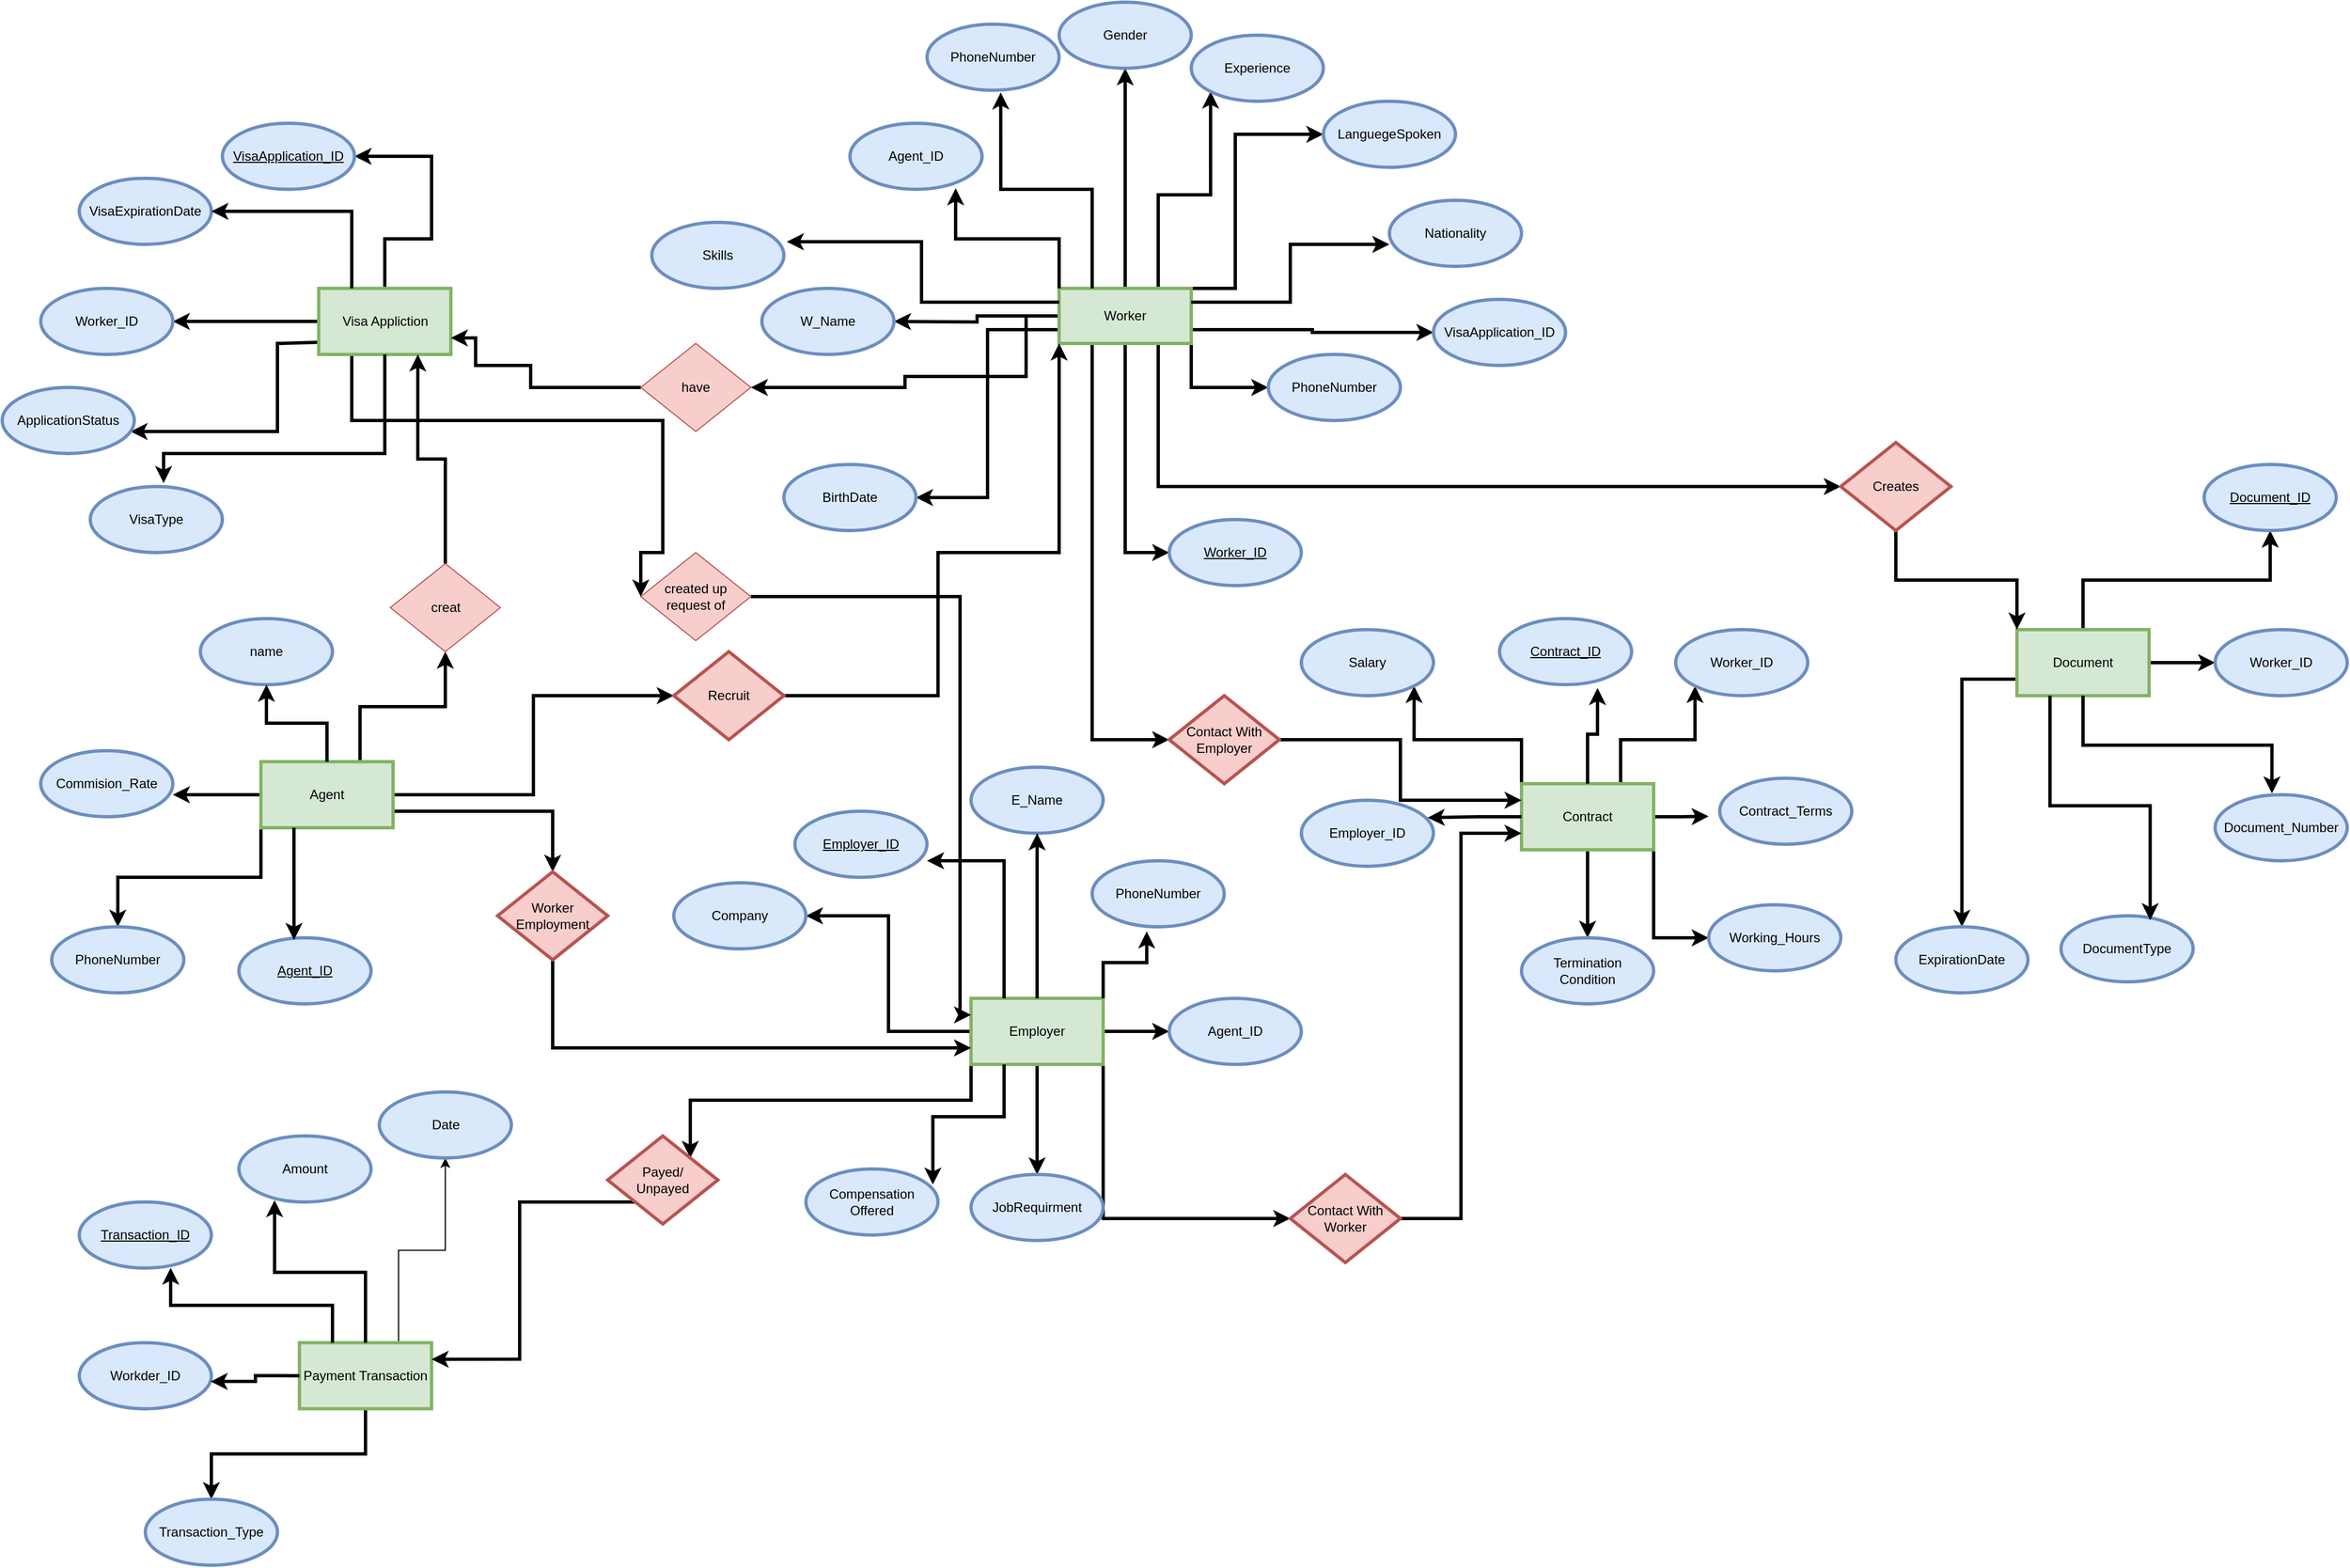 <mxfile version="24.3.0" type="github">
  <diagram name="Page-1" id="C73sUpdHnXt16KP5BIeg">
    <mxGraphModel dx="3240" dy="2387" grid="1" gridSize="10" guides="1" tooltips="1" connect="1" arrows="1" fold="1" page="1" pageScale="1" pageWidth="850" pageHeight="1100" background="#FFFFFF" math="0" shadow="0">
      <root>
        <mxCell id="0" />
        <mxCell id="1" parent="0" />
        <mxCell id="xsKrtuF8R7khBSsW89uz-205" style="edgeStyle=orthogonalEdgeStyle;rounded=0;orthogonalLoop=1;jettySize=auto;html=1;exitX=0;exitY=0.5;exitDx=0;exitDy=0;strokeWidth=3;" parent="1" source="xsKrtuF8R7khBSsW89uz-209" edge="1">
          <mxGeometry relative="1" as="geometry">
            <mxPoint x="-665" y="-340" as="targetPoint" />
          </mxGeometry>
        </mxCell>
        <mxCell id="xsKrtuF8R7khBSsW89uz-206" style="edgeStyle=orthogonalEdgeStyle;rounded=0;orthogonalLoop=1;jettySize=auto;html=1;exitX=0;exitY=1;exitDx=0;exitDy=0;strokeWidth=3;" parent="1" source="xsKrtuF8R7khBSsW89uz-209" target="xsKrtuF8R7khBSsW89uz-213" edge="1">
          <mxGeometry relative="1" as="geometry" />
        </mxCell>
        <mxCell id="xsKrtuF8R7khBSsW89uz-207" style="edgeStyle=orthogonalEdgeStyle;rounded=0;orthogonalLoop=1;jettySize=auto;html=1;exitX=1;exitY=0.5;exitDx=0;exitDy=0;entryX=0;entryY=0.5;entryDx=0;entryDy=0;strokeWidth=3;" parent="1" source="xsKrtuF8R7khBSsW89uz-209" target="xsKrtuF8R7khBSsW89uz-292" edge="1">
          <mxGeometry relative="1" as="geometry" />
        </mxCell>
        <mxCell id="xsKrtuF8R7khBSsW89uz-208" style="edgeStyle=orthogonalEdgeStyle;rounded=0;orthogonalLoop=1;jettySize=auto;html=1;exitX=1;exitY=0.75;exitDx=0;exitDy=0;entryX=0.5;entryY=0;entryDx=0;entryDy=0;strokeWidth=3;" parent="1" source="xsKrtuF8R7khBSsW89uz-209" target="xsKrtuF8R7khBSsW89uz-298" edge="1">
          <mxGeometry relative="1" as="geometry">
            <Array as="points">
              <mxPoint x="-320" y="-325" />
            </Array>
          </mxGeometry>
        </mxCell>
        <mxCell id="OlxrNxgelEYZnxeivQdD-5" style="edgeStyle=orthogonalEdgeStyle;rounded=0;orthogonalLoop=1;jettySize=auto;html=1;exitX=0.75;exitY=0;exitDx=0;exitDy=0;entryX=0.5;entryY=1;entryDx=0;entryDy=0;strokeWidth=3;" parent="1" source="xsKrtuF8R7khBSsW89uz-209" target="OlxrNxgelEYZnxeivQdD-1" edge="1">
          <mxGeometry relative="1" as="geometry" />
        </mxCell>
        <mxCell id="xsKrtuF8R7khBSsW89uz-209" value="Agent" style="rounded=0;whiteSpace=wrap;html=1;fillColor=#d5e8d4;strokeColor=#82b366;strokeWidth=3;" parent="1" vertex="1">
          <mxGeometry x="-585" y="-370" width="120" height="60" as="geometry" />
        </mxCell>
        <mxCell id="xsKrtuF8R7khBSsW89uz-210" value="&lt;u data-sider-select-id=&quot;717300a3-f976-493c-b033-5f2f5b808f56&quot;&gt;Agent_ID&lt;/u&gt;" style="ellipse;whiteSpace=wrap;html=1;fillColor=#dae8fc;strokeColor=#6c8ebf;strokeWidth=3;" parent="1" vertex="1">
          <mxGeometry x="-605" y="-210" width="120" height="60" as="geometry" />
        </mxCell>
        <mxCell id="xsKrtuF8R7khBSsW89uz-211" value="Commision_Rate" style="ellipse;whiteSpace=wrap;html=1;fillColor=#dae8fc;strokeColor=#6c8ebf;strokeWidth=3;" parent="1" vertex="1">
          <mxGeometry x="-785" y="-380" width="120" height="60" as="geometry" />
        </mxCell>
        <mxCell id="xsKrtuF8R7khBSsW89uz-212" value="name" style="ellipse;whiteSpace=wrap;html=1;fillColor=#dae8fc;strokeColor=#6c8ebf;strokeWidth=3;" parent="1" vertex="1">
          <mxGeometry x="-640" y="-500" width="120" height="60" as="geometry" />
        </mxCell>
        <mxCell id="xsKrtuF8R7khBSsW89uz-213" value="PhoneNumber" style="ellipse;whiteSpace=wrap;html=1;fillColor=#dae8fc;strokeColor=#6c8ebf;strokeWidth=3;" parent="1" vertex="1">
          <mxGeometry x="-775" y="-220" width="120" height="60" as="geometry" />
        </mxCell>
        <mxCell id="xsKrtuF8R7khBSsW89uz-214" style="edgeStyle=orthogonalEdgeStyle;rounded=0;orthogonalLoop=1;jettySize=auto;html=1;exitX=1;exitY=0.75;exitDx=0;exitDy=0;entryX=0;entryY=0.5;entryDx=0;entryDy=0;strokeWidth=3;" parent="1" source="xsKrtuF8R7khBSsW89uz-224" target="xsKrtuF8R7khBSsW89uz-234" edge="1">
          <mxGeometry relative="1" as="geometry" />
        </mxCell>
        <mxCell id="xsKrtuF8R7khBSsW89uz-216" style="edgeStyle=orthogonalEdgeStyle;rounded=0;orthogonalLoop=1;jettySize=auto;html=1;exitX=0.5;exitY=0;exitDx=0;exitDy=0;entryX=0.5;entryY=1;entryDx=0;entryDy=0;strokeWidth=3;" parent="1" source="xsKrtuF8R7khBSsW89uz-224" target="xsKrtuF8R7khBSsW89uz-227" edge="1">
          <mxGeometry relative="1" as="geometry" />
        </mxCell>
        <mxCell id="xsKrtuF8R7khBSsW89uz-217" style="edgeStyle=orthogonalEdgeStyle;rounded=0;orthogonalLoop=1;jettySize=auto;html=1;exitX=0.75;exitY=0;exitDx=0;exitDy=0;entryX=0;entryY=1;entryDx=0;entryDy=0;strokeWidth=3;" parent="1" source="xsKrtuF8R7khBSsW89uz-224" target="xsKrtuF8R7khBSsW89uz-231" edge="1">
          <mxGeometry relative="1" as="geometry" />
        </mxCell>
        <mxCell id="xsKrtuF8R7khBSsW89uz-218" style="edgeStyle=orthogonalEdgeStyle;rounded=0;orthogonalLoop=1;jettySize=auto;html=1;exitX=1;exitY=0;exitDx=0;exitDy=0;entryX=0;entryY=0.5;entryDx=0;entryDy=0;strokeWidth=3;" parent="1" source="xsKrtuF8R7khBSsW89uz-224" target="xsKrtuF8R7khBSsW89uz-235" edge="1">
          <mxGeometry relative="1" as="geometry">
            <Array as="points">
              <mxPoint x="300" y="-800" />
              <mxPoint x="300" y="-940" />
            </Array>
          </mxGeometry>
        </mxCell>
        <mxCell id="xsKrtuF8R7khBSsW89uz-219" style="edgeStyle=orthogonalEdgeStyle;rounded=0;orthogonalLoop=1;jettySize=auto;html=1;exitX=0;exitY=0.5;exitDx=0;exitDy=0;entryX=1;entryY=0.5;entryDx=0;entryDy=0;strokeWidth=3;" parent="1" source="xsKrtuF8R7khBSsW89uz-224" edge="1">
          <mxGeometry relative="1" as="geometry">
            <mxPoint x="-10.0" y="-770" as="targetPoint" />
          </mxGeometry>
        </mxCell>
        <mxCell id="xsKrtuF8R7khBSsW89uz-220" style="edgeStyle=orthogonalEdgeStyle;rounded=0;orthogonalLoop=1;jettySize=auto;html=1;exitX=0;exitY=0.75;exitDx=0;exitDy=0;entryX=1;entryY=0.5;entryDx=0;entryDy=0;strokeWidth=3;" parent="1" source="xsKrtuF8R7khBSsW89uz-224" target="xsKrtuF8R7khBSsW89uz-226" edge="1">
          <mxGeometry relative="1" as="geometry" />
        </mxCell>
        <mxCell id="xsKrtuF8R7khBSsW89uz-222" style="edgeStyle=orthogonalEdgeStyle;rounded=0;orthogonalLoop=1;jettySize=auto;html=1;exitX=0.5;exitY=1;exitDx=0;exitDy=0;entryX=0;entryY=0.5;entryDx=0;entryDy=0;strokeWidth=3;" parent="1" source="xsKrtuF8R7khBSsW89uz-224" target="xsKrtuF8R7khBSsW89uz-230" edge="1">
          <mxGeometry relative="1" as="geometry" />
        </mxCell>
        <mxCell id="xsKrtuF8R7khBSsW89uz-223" style="edgeStyle=orthogonalEdgeStyle;rounded=0;orthogonalLoop=1;jettySize=auto;html=1;exitX=0.25;exitY=1;exitDx=0;exitDy=0;entryX=0;entryY=0.5;entryDx=0;entryDy=0;strokeWidth=3;" parent="1" source="xsKrtuF8R7khBSsW89uz-224" target="xsKrtuF8R7khBSsW89uz-303" edge="1">
          <mxGeometry relative="1" as="geometry" />
        </mxCell>
        <mxCell id="OlxrNxgelEYZnxeivQdD-3" style="edgeStyle=orthogonalEdgeStyle;rounded=0;orthogonalLoop=1;jettySize=auto;html=1;exitX=0;exitY=0.5;exitDx=0;exitDy=0;entryX=1;entryY=0.5;entryDx=0;entryDy=0;strokeWidth=3;" parent="1" source="xsKrtuF8R7khBSsW89uz-224" target="OlxrNxgelEYZnxeivQdD-2" edge="1">
          <mxGeometry relative="1" as="geometry">
            <Array as="points">
              <mxPoint x="110" y="-775" />
              <mxPoint x="110" y="-720" />
              <mxPoint y="-720" />
              <mxPoint y="-710" />
            </Array>
          </mxGeometry>
        </mxCell>
        <mxCell id="m2KeVkSK9TtQox6yvd09-7" style="edgeStyle=orthogonalEdgeStyle;rounded=0;orthogonalLoop=1;jettySize=auto;html=1;exitX=0.75;exitY=1;exitDx=0;exitDy=0;entryX=0;entryY=0.5;entryDx=0;entryDy=0;strokeWidth=3;" edge="1" parent="1" source="xsKrtuF8R7khBSsW89uz-224" target="xsKrtuF8R7khBSsW89uz-294">
          <mxGeometry relative="1" as="geometry" />
        </mxCell>
        <mxCell id="m2KeVkSK9TtQox6yvd09-8" style="edgeStyle=orthogonalEdgeStyle;rounded=0;orthogonalLoop=1;jettySize=auto;html=1;exitX=1;exitY=1;exitDx=0;exitDy=0;entryX=0;entryY=0.5;entryDx=0;entryDy=0;strokeWidth=3;" edge="1" parent="1" source="xsKrtuF8R7khBSsW89uz-224" target="xsKrtuF8R7khBSsW89uz-233">
          <mxGeometry relative="1" as="geometry" />
        </mxCell>
        <mxCell id="xsKrtuF8R7khBSsW89uz-224" value="Worker" style="rounded=0;whiteSpace=wrap;html=1;fillColor=#d5e8d4;strokeColor=#82b366;strokeWidth=3;" parent="1" vertex="1">
          <mxGeometry x="140" y="-800" width="120" height="50" as="geometry" />
        </mxCell>
        <mxCell id="xsKrtuF8R7khBSsW89uz-225" value="W_Name" style="ellipse;whiteSpace=wrap;html=1;fillColor=#dae8fc;strokeColor=#6c8ebf;strokeWidth=3;" parent="1" vertex="1">
          <mxGeometry x="-130" y="-800" width="120" height="60" as="geometry" />
        </mxCell>
        <mxCell id="xsKrtuF8R7khBSsW89uz-226" value="BirthDate" style="ellipse;whiteSpace=wrap;html=1;fillColor=#dae8fc;strokeColor=#6c8ebf;strokeWidth=3;" parent="1" vertex="1">
          <mxGeometry x="-110" y="-640" width="120" height="60" as="geometry" />
        </mxCell>
        <mxCell id="xsKrtuF8R7khBSsW89uz-227" value="Gender" style="ellipse;whiteSpace=wrap;html=1;fillColor=#dae8fc;strokeColor=#6c8ebf;strokeWidth=3;" parent="1" vertex="1">
          <mxGeometry x="140" y="-1060" width="120" height="60" as="geometry" />
        </mxCell>
        <mxCell id="xsKrtuF8R7khBSsW89uz-228" value="PhoneNumber" style="ellipse;whiteSpace=wrap;html=1;fillColor=#dae8fc;strokeColor=#6c8ebf;strokeWidth=3;" parent="1" vertex="1">
          <mxGeometry x="20" y="-1040" width="120" height="60" as="geometry" />
        </mxCell>
        <mxCell id="xsKrtuF8R7khBSsW89uz-229" value="Nationality" style="ellipse;whiteSpace=wrap;html=1;fillColor=#dae8fc;strokeColor=#6c8ebf;strokeWidth=3;" parent="1" vertex="1">
          <mxGeometry x="440" y="-880" width="120" height="60" as="geometry" />
        </mxCell>
        <mxCell id="xsKrtuF8R7khBSsW89uz-230" value="&lt;u data-sider-select-id=&quot;36d310c6-cce7-4a95-9f82-bfc01e326d13&quot;&gt;Worker_ID&lt;/u&gt;" style="ellipse;whiteSpace=wrap;html=1;fillColor=#dae8fc;strokeColor=#6c8ebf;strokeWidth=3;" parent="1" vertex="1">
          <mxGeometry x="240" y="-590" width="120" height="60" as="geometry" />
        </mxCell>
        <mxCell id="xsKrtuF8R7khBSsW89uz-231" value="Experience" style="ellipse;whiteSpace=wrap;html=1;fillColor=#dae8fc;strokeColor=#6c8ebf;strokeWidth=3;" parent="1" vertex="1">
          <mxGeometry x="260" y="-1030" width="120" height="60" as="geometry" />
        </mxCell>
        <mxCell id="xsKrtuF8R7khBSsW89uz-232" value="Skills" style="ellipse;whiteSpace=wrap;html=1;fillColor=#dae8fc;strokeColor=#6c8ebf;strokeWidth=3;" parent="1" vertex="1">
          <mxGeometry x="-230" y="-860" width="120" height="60" as="geometry" />
        </mxCell>
        <mxCell id="xsKrtuF8R7khBSsW89uz-233" value="PhoneNumber" style="ellipse;whiteSpace=wrap;html=1;fillColor=#dae8fc;strokeColor=#6c8ebf;strokeWidth=3;" parent="1" vertex="1">
          <mxGeometry x="330" y="-740" width="120" height="60" as="geometry" />
        </mxCell>
        <mxCell id="xsKrtuF8R7khBSsW89uz-234" value="VisaApplication_ID" style="ellipse;whiteSpace=wrap;html=1;fillColor=#dae8fc;strokeColor=#6c8ebf;strokeWidth=3;" parent="1" vertex="1">
          <mxGeometry x="480" y="-790" width="120" height="60" as="geometry" />
        </mxCell>
        <mxCell id="xsKrtuF8R7khBSsW89uz-235" value="LanguegeSpoken" style="ellipse;whiteSpace=wrap;html=1;fillColor=#dae8fc;strokeColor=#6c8ebf;strokeWidth=3;" parent="1" vertex="1">
          <mxGeometry x="380" y="-970" width="120" height="60" as="geometry" />
        </mxCell>
        <mxCell id="xsKrtuF8R7khBSsW89uz-236" value="Agent_ID" style="ellipse;whiteSpace=wrap;html=1;fillColor=#dae8fc;strokeColor=#6c8ebf;strokeWidth=3;" parent="1" vertex="1">
          <mxGeometry x="-50" y="-950" width="120" height="60" as="geometry" />
        </mxCell>
        <mxCell id="xsKrtuF8R7khBSsW89uz-237" style="edgeStyle=orthogonalEdgeStyle;rounded=0;orthogonalLoop=1;jettySize=auto;html=1;exitX=0.5;exitY=1;exitDx=0;exitDy=0;strokeWidth=3;" parent="1" source="xsKrtuF8R7khBSsW89uz-240" edge="1">
          <mxGeometry relative="1" as="geometry">
            <mxPoint x="120" y="5" as="targetPoint" />
          </mxGeometry>
        </mxCell>
        <mxCell id="xsKrtuF8R7khBSsW89uz-238" style="edgeStyle=orthogonalEdgeStyle;rounded=0;orthogonalLoop=1;jettySize=auto;html=1;exitX=1;exitY=0.5;exitDx=0;exitDy=0;entryX=0;entryY=0.5;entryDx=0;entryDy=0;strokeWidth=3;" parent="1" source="xsKrtuF8R7khBSsW89uz-240" target="xsKrtuF8R7khBSsW89uz-247" edge="1">
          <mxGeometry relative="1" as="geometry" />
        </mxCell>
        <mxCell id="xsKrtuF8R7khBSsW89uz-321" style="edgeStyle=orthogonalEdgeStyle;rounded=0;orthogonalLoop=1;jettySize=auto;html=1;exitX=0;exitY=1;exitDx=0;exitDy=0;entryX=1;entryY=0;entryDx=0;entryDy=0;strokeWidth=3;" parent="1" source="xsKrtuF8R7khBSsW89uz-240" target="xsKrtuF8R7khBSsW89uz-319" edge="1">
          <mxGeometry relative="1" as="geometry" />
        </mxCell>
        <mxCell id="m2KeVkSK9TtQox6yvd09-1" style="edgeStyle=orthogonalEdgeStyle;rounded=0;orthogonalLoop=1;jettySize=auto;html=1;exitX=1;exitY=1;exitDx=0;exitDy=0;entryX=0;entryY=0.5;entryDx=0;entryDy=0;strokeWidth=3;" edge="1" parent="1" source="xsKrtuF8R7khBSsW89uz-240" target="xsKrtuF8R7khBSsW89uz-301">
          <mxGeometry relative="1" as="geometry" />
        </mxCell>
        <mxCell id="m2KeVkSK9TtQox6yvd09-4" style="edgeStyle=orthogonalEdgeStyle;rounded=0;orthogonalLoop=1;jettySize=auto;html=1;exitX=0;exitY=0.5;exitDx=0;exitDy=0;entryX=1;entryY=0.5;entryDx=0;entryDy=0;strokeWidth=3;" edge="1" parent="1" source="xsKrtuF8R7khBSsW89uz-240" target="xsKrtuF8R7khBSsW89uz-242">
          <mxGeometry relative="1" as="geometry" />
        </mxCell>
        <mxCell id="xsKrtuF8R7khBSsW89uz-240" value="Employer" style="rounded=0;whiteSpace=wrap;html=1;fillColor=#d5e8d4;strokeColor=#82b366;strokeWidth=3;" parent="1" vertex="1">
          <mxGeometry x="60" y="-155" width="120" height="60" as="geometry" />
        </mxCell>
        <mxCell id="xsKrtuF8R7khBSsW89uz-241" value="&lt;u data-sider-select-id=&quot;23e8c111-15bc-4141-a7d1-3e83173d41f5&quot;&gt;Employer_ID&lt;/u&gt;" style="ellipse;whiteSpace=wrap;html=1;fillColor=#dae8fc;strokeColor=#6c8ebf;strokeWidth=3;" parent="1" vertex="1">
          <mxGeometry x="-100" y="-325" width="120" height="60" as="geometry" />
        </mxCell>
        <mxCell id="xsKrtuF8R7khBSsW89uz-242" value="Company" style="ellipse;whiteSpace=wrap;html=1;fillColor=#dae8fc;strokeColor=#6c8ebf;strokeWidth=3;" parent="1" vertex="1">
          <mxGeometry x="-210" y="-260" width="120" height="60" as="geometry" />
        </mxCell>
        <mxCell id="xsKrtuF8R7khBSsW89uz-243" value="PhoneNumber" style="ellipse;whiteSpace=wrap;html=1;fillColor=#dae8fc;strokeColor=#6c8ebf;strokeWidth=3;" parent="1" vertex="1">
          <mxGeometry x="170" y="-280" width="120" height="60" as="geometry" />
        </mxCell>
        <mxCell id="xsKrtuF8R7khBSsW89uz-244" value="E_Name" style="ellipse;whiteSpace=wrap;html=1;fillColor=#dae8fc;strokeColor=#6c8ebf;strokeWidth=3;" parent="1" vertex="1">
          <mxGeometry x="60" y="-365" width="120" height="60" as="geometry" />
        </mxCell>
        <mxCell id="xsKrtuF8R7khBSsW89uz-245" value="Compensation Offered" style="ellipse;whiteSpace=wrap;html=1;fillColor=#dae8fc;strokeColor=#6c8ebf;strokeWidth=3;" parent="1" vertex="1">
          <mxGeometry x="-90" width="120" height="60" as="geometry" />
        </mxCell>
        <mxCell id="xsKrtuF8R7khBSsW89uz-246" value="JobRequirment" style="ellipse;whiteSpace=wrap;html=1;fillColor=#dae8fc;strokeColor=#6c8ebf;strokeWidth=3;" parent="1" vertex="1">
          <mxGeometry x="60" y="5" width="120" height="60" as="geometry" />
        </mxCell>
        <mxCell id="xsKrtuF8R7khBSsW89uz-247" value="Agent_ID" style="ellipse;whiteSpace=wrap;html=1;fillColor=#dae8fc;strokeColor=#6c8ebf;strokeWidth=3;" parent="1" vertex="1">
          <mxGeometry x="240" y="-155" width="120" height="60" as="geometry" />
        </mxCell>
        <mxCell id="xsKrtuF8R7khBSsW89uz-248" style="edgeStyle=orthogonalEdgeStyle;rounded=0;orthogonalLoop=1;jettySize=auto;html=1;exitX=0.5;exitY=1;exitDx=0;exitDy=0;strokeWidth=3;" parent="1" source="xsKrtuF8R7khBSsW89uz-252" target="xsKrtuF8R7khBSsW89uz-259" edge="1">
          <mxGeometry relative="1" as="geometry" />
        </mxCell>
        <mxCell id="xsKrtuF8R7khBSsW89uz-249" style="edgeStyle=orthogonalEdgeStyle;rounded=0;orthogonalLoop=1;jettySize=auto;html=1;exitX=0.75;exitY=0;exitDx=0;exitDy=0;entryX=0;entryY=1;entryDx=0;entryDy=0;strokeWidth=3;" parent="1" source="xsKrtuF8R7khBSsW89uz-252" target="xsKrtuF8R7khBSsW89uz-255" edge="1">
          <mxGeometry relative="1" as="geometry" />
        </mxCell>
        <mxCell id="xsKrtuF8R7khBSsW89uz-250" style="edgeStyle=orthogonalEdgeStyle;rounded=0;orthogonalLoop=1;jettySize=auto;html=1;exitX=0;exitY=0;exitDx=0;exitDy=0;entryX=1;entryY=1;entryDx=0;entryDy=0;strokeWidth=3;" parent="1" source="xsKrtuF8R7khBSsW89uz-252" target="xsKrtuF8R7khBSsW89uz-257" edge="1">
          <mxGeometry relative="1" as="geometry" />
        </mxCell>
        <mxCell id="xsKrtuF8R7khBSsW89uz-251" style="edgeStyle=orthogonalEdgeStyle;rounded=0;orthogonalLoop=1;jettySize=auto;html=1;exitX=1;exitY=0.5;exitDx=0;exitDy=0;strokeWidth=3;" parent="1" source="xsKrtuF8R7khBSsW89uz-252" edge="1">
          <mxGeometry relative="1" as="geometry">
            <mxPoint x="730" y="-320.353" as="targetPoint" />
          </mxGeometry>
        </mxCell>
        <mxCell id="xsKrtuF8R7khBSsW89uz-324" style="edgeStyle=orthogonalEdgeStyle;rounded=0;orthogonalLoop=1;jettySize=auto;html=1;exitX=1;exitY=1;exitDx=0;exitDy=0;entryX=0;entryY=0.5;entryDx=0;entryDy=0;strokeWidth=3;" parent="1" source="xsKrtuF8R7khBSsW89uz-252" target="xsKrtuF8R7khBSsW89uz-258" edge="1">
          <mxGeometry relative="1" as="geometry" />
        </mxCell>
        <mxCell id="xsKrtuF8R7khBSsW89uz-252" value="Contract" style="rounded=0;whiteSpace=wrap;html=1;fillColor=#d5e8d4;strokeColor=#82b366;strokeWidth=3;" parent="1" vertex="1">
          <mxGeometry x="560" y="-350" width="120" height="60" as="geometry" />
        </mxCell>
        <mxCell id="xsKrtuF8R7khBSsW89uz-253" value="&lt;u data-sider-select-id=&quot;6358ed8e-4f7c-4cbd-963f-a621c6542ef9&quot;&gt;Contract_ID&lt;/u&gt;" style="ellipse;whiteSpace=wrap;html=1;fillColor=#dae8fc;strokeColor=#6c8ebf;strokeWidth=3;" parent="1" vertex="1">
          <mxGeometry x="540" y="-500" width="120" height="60" as="geometry" />
        </mxCell>
        <mxCell id="xsKrtuF8R7khBSsW89uz-254" value="Contract_Terms" style="ellipse;whiteSpace=wrap;html=1;fillColor=#dae8fc;strokeColor=#6c8ebf;strokeWidth=3;" parent="1" vertex="1">
          <mxGeometry x="740" y="-355" width="120" height="60" as="geometry" />
        </mxCell>
        <mxCell id="xsKrtuF8R7khBSsW89uz-255" value="Worker_ID" style="ellipse;whiteSpace=wrap;html=1;fillColor=#dae8fc;strokeColor=#6c8ebf;strokeWidth=3;" parent="1" vertex="1">
          <mxGeometry x="700" y="-490" width="120" height="60" as="geometry" />
        </mxCell>
        <mxCell id="xsKrtuF8R7khBSsW89uz-256" value="Employer_ID" style="ellipse;whiteSpace=wrap;html=1;fillColor=#dae8fc;strokeColor=#6c8ebf;strokeWidth=3;" parent="1" vertex="1">
          <mxGeometry x="360" y="-335" width="120" height="60" as="geometry" />
        </mxCell>
        <mxCell id="xsKrtuF8R7khBSsW89uz-257" value="Salary" style="ellipse;whiteSpace=wrap;html=1;fillColor=#dae8fc;strokeColor=#6c8ebf;strokeWidth=3;" parent="1" vertex="1">
          <mxGeometry x="360" y="-490" width="120" height="60" as="geometry" />
        </mxCell>
        <mxCell id="xsKrtuF8R7khBSsW89uz-258" value="Working_Hours" style="ellipse;whiteSpace=wrap;html=1;fillColor=#dae8fc;strokeColor=#6c8ebf;strokeWidth=3;" parent="1" vertex="1">
          <mxGeometry x="730" y="-240" width="120" height="60" as="geometry" />
        </mxCell>
        <mxCell id="xsKrtuF8R7khBSsW89uz-259" value="Termination&lt;br&gt;Condition" style="ellipse;whiteSpace=wrap;html=1;fillColor=#dae8fc;strokeColor=#6c8ebf;strokeWidth=3;" parent="1" vertex="1">
          <mxGeometry x="560" y="-210" width="120" height="60" as="geometry" />
        </mxCell>
        <mxCell id="xsKrtuF8R7khBSsW89uz-260" style="edgeStyle=orthogonalEdgeStyle;rounded=0;orthogonalLoop=1;jettySize=auto;html=1;exitX=0.5;exitY=0;exitDx=0;exitDy=0;entryX=0.5;entryY=1;entryDx=0;entryDy=0;strokeWidth=3;" parent="1" source="xsKrtuF8R7khBSsW89uz-263" target="xsKrtuF8R7khBSsW89uz-268" edge="1">
          <mxGeometry relative="1" as="geometry" />
        </mxCell>
        <mxCell id="xsKrtuF8R7khBSsW89uz-261" style="edgeStyle=orthogonalEdgeStyle;rounded=0;orthogonalLoop=1;jettySize=auto;html=1;exitX=1;exitY=0.5;exitDx=0;exitDy=0;entryX=0;entryY=0.5;entryDx=0;entryDy=0;strokeWidth=3;" parent="1" source="xsKrtuF8R7khBSsW89uz-263" target="xsKrtuF8R7khBSsW89uz-264" edge="1">
          <mxGeometry relative="1" as="geometry" />
        </mxCell>
        <mxCell id="xsKrtuF8R7khBSsW89uz-262" style="edgeStyle=orthogonalEdgeStyle;rounded=0;orthogonalLoop=1;jettySize=auto;html=1;exitX=0;exitY=0.75;exitDx=0;exitDy=0;strokeWidth=3;" parent="1" source="xsKrtuF8R7khBSsW89uz-263" target="xsKrtuF8R7khBSsW89uz-267" edge="1">
          <mxGeometry relative="1" as="geometry" />
        </mxCell>
        <mxCell id="xsKrtuF8R7khBSsW89uz-263" value="Document" style="rounded=0;whiteSpace=wrap;html=1;fillColor=#d5e8d4;strokeColor=#82b366;strokeWidth=3;" parent="1" vertex="1">
          <mxGeometry x="1010" y="-490" width="120" height="60" as="geometry" />
        </mxCell>
        <mxCell id="xsKrtuF8R7khBSsW89uz-264" value="Worker_ID" style="ellipse;whiteSpace=wrap;html=1;fillColor=#dae8fc;strokeColor=#6c8ebf;strokeWidth=3;" parent="1" vertex="1">
          <mxGeometry x="1190" y="-490" width="120" height="60" as="geometry" />
        </mxCell>
        <mxCell id="xsKrtuF8R7khBSsW89uz-265" value="DocumentType" style="ellipse;whiteSpace=wrap;html=1;fillColor=#dae8fc;strokeColor=#6c8ebf;strokeWidth=3;" parent="1" vertex="1">
          <mxGeometry x="1050" y="-230" width="120" height="60" as="geometry" />
        </mxCell>
        <mxCell id="xsKrtuF8R7khBSsW89uz-266" value="Document_Number" style="ellipse;whiteSpace=wrap;html=1;fillColor=#dae8fc;strokeColor=#6c8ebf;strokeWidth=3;" parent="1" vertex="1">
          <mxGeometry x="1190" y="-340" width="120" height="60" as="geometry" />
        </mxCell>
        <mxCell id="xsKrtuF8R7khBSsW89uz-267" value="ExpirationDate" style="ellipse;whiteSpace=wrap;html=1;fillColor=#dae8fc;strokeColor=#6c8ebf;strokeWidth=3;" parent="1" vertex="1">
          <mxGeometry x="900" y="-220" width="120" height="60" as="geometry" />
        </mxCell>
        <mxCell id="xsKrtuF8R7khBSsW89uz-268" value="&lt;u data-sider-select-id=&quot;a00ba6b8-f869-4f7d-a8ca-a27f68c9212b&quot;&gt;Document_ID&lt;/u&gt;" style="ellipse;whiteSpace=wrap;html=1;fillColor=#dae8fc;strokeColor=#6c8ebf;strokeWidth=3;" parent="1" vertex="1">
          <mxGeometry x="1180" y="-640" width="120" height="60" as="geometry" />
        </mxCell>
        <mxCell id="xsKrtuF8R7khBSsW89uz-269" style="edgeStyle=orthogonalEdgeStyle;rounded=0;orthogonalLoop=1;jettySize=auto;html=1;exitX=0.25;exitY=1;exitDx=0;exitDy=0;entryX=0.675;entryY=0.067;entryDx=0;entryDy=0;entryPerimeter=0;strokeWidth=3;" parent="1" source="xsKrtuF8R7khBSsW89uz-263" target="xsKrtuF8R7khBSsW89uz-265" edge="1">
          <mxGeometry relative="1" as="geometry" />
        </mxCell>
        <mxCell id="xsKrtuF8R7khBSsW89uz-270" style="edgeStyle=orthogonalEdgeStyle;rounded=0;orthogonalLoop=1;jettySize=auto;html=1;exitX=0.5;exitY=0;exitDx=0;exitDy=0;entryX=0.742;entryY=1.05;entryDx=0;entryDy=0;entryPerimeter=0;strokeWidth=3;" parent="1" source="xsKrtuF8R7khBSsW89uz-252" target="xsKrtuF8R7khBSsW89uz-253" edge="1">
          <mxGeometry relative="1" as="geometry" />
        </mxCell>
        <mxCell id="xsKrtuF8R7khBSsW89uz-271" style="edgeStyle=orthogonalEdgeStyle;rounded=0;orthogonalLoop=1;jettySize=auto;html=1;exitX=0;exitY=0;exitDx=0;exitDy=0;entryX=0.8;entryY=0.983;entryDx=0;entryDy=0;entryPerimeter=0;strokeWidth=3;" parent="1" source="xsKrtuF8R7khBSsW89uz-224" target="xsKrtuF8R7khBSsW89uz-236" edge="1">
          <mxGeometry relative="1" as="geometry" />
        </mxCell>
        <mxCell id="xsKrtuF8R7khBSsW89uz-272" style="edgeStyle=orthogonalEdgeStyle;rounded=0;orthogonalLoop=1;jettySize=auto;html=1;exitX=0.25;exitY=0;exitDx=0;exitDy=0;entryX=0.558;entryY=1.033;entryDx=0;entryDy=0;entryPerimeter=0;strokeWidth=3;" parent="1" source="xsKrtuF8R7khBSsW89uz-224" target="xsKrtuF8R7khBSsW89uz-228" edge="1">
          <mxGeometry relative="1" as="geometry" />
        </mxCell>
        <mxCell id="xsKrtuF8R7khBSsW89uz-273" style="edgeStyle=orthogonalEdgeStyle;rounded=0;orthogonalLoop=1;jettySize=auto;html=1;exitX=1;exitY=0.25;exitDx=0;exitDy=0;entryX=0;entryY=0.667;entryDx=0;entryDy=0;entryPerimeter=0;strokeWidth=3;" parent="1" source="xsKrtuF8R7khBSsW89uz-224" target="xsKrtuF8R7khBSsW89uz-229" edge="1">
          <mxGeometry relative="1" as="geometry" />
        </mxCell>
        <mxCell id="xsKrtuF8R7khBSsW89uz-275" style="edgeStyle=orthogonalEdgeStyle;rounded=0;orthogonalLoop=1;jettySize=auto;html=1;exitX=0.5;exitY=0;exitDx=0;exitDy=0;strokeWidth=3;" parent="1" source="xsKrtuF8R7khBSsW89uz-240" target="xsKrtuF8R7khBSsW89uz-244" edge="1">
          <mxGeometry relative="1" as="geometry">
            <mxPoint x="120.04" y="-280.02" as="targetPoint" />
          </mxGeometry>
        </mxCell>
        <mxCell id="xsKrtuF8R7khBSsW89uz-276" style="edgeStyle=orthogonalEdgeStyle;rounded=0;orthogonalLoop=1;jettySize=auto;html=1;exitX=0.25;exitY=0;exitDx=0;exitDy=0;entryX=1;entryY=0.75;entryDx=0;entryDy=0;entryPerimeter=0;strokeWidth=3;" parent="1" source="xsKrtuF8R7khBSsW89uz-240" target="xsKrtuF8R7khBSsW89uz-241" edge="1">
          <mxGeometry relative="1" as="geometry" />
        </mxCell>
        <mxCell id="xsKrtuF8R7khBSsW89uz-277" style="edgeStyle=orthogonalEdgeStyle;rounded=0;orthogonalLoop=1;jettySize=auto;html=1;exitX=0.5;exitY=0;exitDx=0;exitDy=0;entryX=0.5;entryY=1;entryDx=0;entryDy=0;strokeWidth=3;" parent="1" source="xsKrtuF8R7khBSsW89uz-209" target="xsKrtuF8R7khBSsW89uz-212" edge="1">
          <mxGeometry relative="1" as="geometry">
            <mxPoint x="-524.96" y="-430" as="targetPoint" />
          </mxGeometry>
        </mxCell>
        <mxCell id="xsKrtuF8R7khBSsW89uz-278" style="edgeStyle=orthogonalEdgeStyle;rounded=0;orthogonalLoop=1;jettySize=auto;html=1;exitX=0.25;exitY=1;exitDx=0;exitDy=0;entryX=0.417;entryY=0.033;entryDx=0;entryDy=0;entryPerimeter=0;strokeWidth=3;" parent="1" source="xsKrtuF8R7khBSsW89uz-209" target="xsKrtuF8R7khBSsW89uz-210" edge="1">
          <mxGeometry relative="1" as="geometry" />
        </mxCell>
        <mxCell id="xsKrtuF8R7khBSsW89uz-279" style="edgeStyle=orthogonalEdgeStyle;rounded=0;orthogonalLoop=1;jettySize=auto;html=1;exitX=0.5;exitY=1;exitDx=0;exitDy=0;entryX=0.5;entryY=0;entryDx=0;entryDy=0;strokeWidth=3;" parent="1" source="xsKrtuF8R7khBSsW89uz-281" target="xsKrtuF8R7khBSsW89uz-282" edge="1">
          <mxGeometry relative="1" as="geometry">
            <mxPoint x="-489.69" y="267.82" as="targetPoint" />
          </mxGeometry>
        </mxCell>
        <mxCell id="m2KeVkSK9TtQox6yvd09-6" style="edgeStyle=orthogonalEdgeStyle;rounded=0;orthogonalLoop=1;jettySize=auto;html=1;exitX=0.75;exitY=0;exitDx=0;exitDy=0;entryX=0.5;entryY=1;entryDx=0;entryDy=0;" edge="1" parent="1" source="xsKrtuF8R7khBSsW89uz-281" target="m2KeVkSK9TtQox6yvd09-5">
          <mxGeometry relative="1" as="geometry" />
        </mxCell>
        <mxCell id="xsKrtuF8R7khBSsW89uz-281" value="Payment Transaction" style="rounded=0;whiteSpace=wrap;html=1;fillColor=#d5e8d4;strokeColor=#82b366;strokeWidth=3;" parent="1" vertex="1">
          <mxGeometry x="-550" y="157.82" width="120" height="60" as="geometry" />
        </mxCell>
        <mxCell id="xsKrtuF8R7khBSsW89uz-282" value="Transaction_Type" style="ellipse;whiteSpace=wrap;html=1;fillColor=#dae8fc;strokeColor=#6c8ebf;strokeWidth=3;" parent="1" vertex="1">
          <mxGeometry x="-690" y="300.0" width="120" height="60" as="geometry" />
        </mxCell>
        <mxCell id="xsKrtuF8R7khBSsW89uz-283" value="Workder_ID" style="ellipse;whiteSpace=wrap;html=1;fillColor=#dae8fc;strokeColor=#6c8ebf;strokeWidth=3;" parent="1" vertex="1">
          <mxGeometry x="-750" y="157.82" width="120" height="60" as="geometry" />
        </mxCell>
        <mxCell id="xsKrtuF8R7khBSsW89uz-285" value="&lt;u data-sider-select-id=&quot;44159ea1-d267-41ae-8280-f90725d608b9&quot;&gt;Transaction_ID&lt;/u&gt;" style="ellipse;whiteSpace=wrap;html=1;fillColor=#dae8fc;strokeColor=#6c8ebf;strokeWidth=3;" parent="1" vertex="1">
          <mxGeometry x="-750" y="30.0" width="120" height="60" as="geometry" />
        </mxCell>
        <mxCell id="xsKrtuF8R7khBSsW89uz-286" value="Amount" style="ellipse;whiteSpace=wrap;html=1;fillColor=#dae8fc;strokeColor=#6c8ebf;strokeWidth=3;" parent="1" vertex="1">
          <mxGeometry x="-605" y="-30.0" width="120" height="60" as="geometry" />
        </mxCell>
        <mxCell id="xsKrtuF8R7khBSsW89uz-287" style="edgeStyle=orthogonalEdgeStyle;rounded=0;orthogonalLoop=1;jettySize=auto;html=1;exitX=0;exitY=0.5;exitDx=0;exitDy=0;entryX=0.994;entryY=0.587;entryDx=0;entryDy=0;entryPerimeter=0;strokeWidth=3;" parent="1" source="xsKrtuF8R7khBSsW89uz-281" target="xsKrtuF8R7khBSsW89uz-283" edge="1">
          <mxGeometry relative="1" as="geometry" />
        </mxCell>
        <mxCell id="xsKrtuF8R7khBSsW89uz-288" style="edgeStyle=orthogonalEdgeStyle;rounded=0;orthogonalLoop=1;jettySize=auto;html=1;exitX=0.25;exitY=0;exitDx=0;exitDy=0;entryX=0.692;entryY=0.995;entryDx=0;entryDy=0;entryPerimeter=0;strokeWidth=3;" parent="1" source="xsKrtuF8R7khBSsW89uz-281" target="xsKrtuF8R7khBSsW89uz-285" edge="1">
          <mxGeometry relative="1" as="geometry" />
        </mxCell>
        <mxCell id="xsKrtuF8R7khBSsW89uz-289" style="edgeStyle=orthogonalEdgeStyle;rounded=0;orthogonalLoop=1;jettySize=auto;html=1;exitX=0.5;exitY=0;exitDx=0;exitDy=0;entryX=0.27;entryY=0.972;entryDx=0;entryDy=0;entryPerimeter=0;strokeWidth=3;" parent="1" source="xsKrtuF8R7khBSsW89uz-281" target="xsKrtuF8R7khBSsW89uz-286" edge="1">
          <mxGeometry relative="1" as="geometry" />
        </mxCell>
        <mxCell id="xsKrtuF8R7khBSsW89uz-291" style="edgeStyle=orthogonalEdgeStyle;rounded=0;orthogonalLoop=1;jettySize=auto;html=1;exitX=1;exitY=0.5;exitDx=0;exitDy=0;entryX=0;entryY=1;entryDx=0;entryDy=0;strokeWidth=3;" parent="1" source="xsKrtuF8R7khBSsW89uz-292" target="xsKrtuF8R7khBSsW89uz-224" edge="1">
          <mxGeometry relative="1" as="geometry">
            <Array as="points">
              <mxPoint x="30" y="-430" />
              <mxPoint x="30" y="-560" />
              <mxPoint x="140" y="-560" />
            </Array>
          </mxGeometry>
        </mxCell>
        <mxCell id="xsKrtuF8R7khBSsW89uz-292" value="Recruit" style="rhombus;whiteSpace=wrap;html=1;fillColor=#f8cecc;strokeColor=#b85450;strokeWidth=3;" parent="1" vertex="1">
          <mxGeometry x="-210" y="-470" width="100" height="80" as="geometry" />
        </mxCell>
        <mxCell id="xsKrtuF8R7khBSsW89uz-293" style="edgeStyle=orthogonalEdgeStyle;rounded=0;orthogonalLoop=1;jettySize=auto;html=1;exitX=0.5;exitY=1;exitDx=0;exitDy=0;entryX=0;entryY=0;entryDx=0;entryDy=0;strokeWidth=3;" parent="1" source="xsKrtuF8R7khBSsW89uz-294" target="xsKrtuF8R7khBSsW89uz-263" edge="1">
          <mxGeometry relative="1" as="geometry" />
        </mxCell>
        <mxCell id="xsKrtuF8R7khBSsW89uz-294" value="Creates" style="rhombus;whiteSpace=wrap;html=1;fillColor=#f8cecc;strokeColor=#b85450;strokeWidth=3;" parent="1" vertex="1">
          <mxGeometry x="850" y="-660" width="100" height="80" as="geometry" />
        </mxCell>
        <mxCell id="xsKrtuF8R7khBSsW89uz-295" style="edgeStyle=orthogonalEdgeStyle;rounded=0;orthogonalLoop=1;jettySize=auto;html=1;exitX=0.5;exitY=1;exitDx=0;exitDy=0;entryX=0.43;entryY=-0.02;entryDx=0;entryDy=0;entryPerimeter=0;strokeWidth=3;" parent="1" source="xsKrtuF8R7khBSsW89uz-263" target="xsKrtuF8R7khBSsW89uz-266" edge="1">
          <mxGeometry relative="1" as="geometry" />
        </mxCell>
        <mxCell id="xsKrtuF8R7khBSsW89uz-296" style="edgeStyle=orthogonalEdgeStyle;rounded=0;orthogonalLoop=1;jettySize=auto;html=1;exitX=0;exitY=0.5;exitDx=0;exitDy=0;entryX=0.956;entryY=0.264;entryDx=0;entryDy=0;entryPerimeter=0;strokeWidth=3;" parent="1" source="xsKrtuF8R7khBSsW89uz-252" target="xsKrtuF8R7khBSsW89uz-256" edge="1">
          <mxGeometry relative="1" as="geometry" />
        </mxCell>
        <mxCell id="xsKrtuF8R7khBSsW89uz-297" style="edgeStyle=orthogonalEdgeStyle;rounded=0;orthogonalLoop=1;jettySize=auto;html=1;exitX=0.5;exitY=1;exitDx=0;exitDy=0;entryX=0;entryY=0.75;entryDx=0;entryDy=0;strokeWidth=3;" parent="1" source="xsKrtuF8R7khBSsW89uz-298" target="xsKrtuF8R7khBSsW89uz-240" edge="1">
          <mxGeometry relative="1" as="geometry" />
        </mxCell>
        <mxCell id="xsKrtuF8R7khBSsW89uz-298" value="Worker Employment" style="rhombus;whiteSpace=wrap;html=1;fillColor=#f8cecc;strokeColor=#b85450;strokeWidth=3;" parent="1" vertex="1">
          <mxGeometry x="-370" y="-270" width="100" height="80" as="geometry" />
        </mxCell>
        <mxCell id="xsKrtuF8R7khBSsW89uz-299" style="edgeStyle=orthogonalEdgeStyle;rounded=0;orthogonalLoop=1;jettySize=auto;html=1;exitX=1;exitY=0;exitDx=0;exitDy=0;entryX=0.413;entryY=1.069;entryDx=0;entryDy=0;entryPerimeter=0;strokeWidth=3;" parent="1" source="xsKrtuF8R7khBSsW89uz-240" target="xsKrtuF8R7khBSsW89uz-243" edge="1">
          <mxGeometry relative="1" as="geometry" />
        </mxCell>
        <mxCell id="xsKrtuF8R7khBSsW89uz-300" style="edgeStyle=orthogonalEdgeStyle;rounded=0;orthogonalLoop=1;jettySize=auto;html=1;exitX=1;exitY=0.5;exitDx=0;exitDy=0;entryX=0;entryY=0.75;entryDx=0;entryDy=0;strokeWidth=3;" parent="1" source="xsKrtuF8R7khBSsW89uz-301" target="xsKrtuF8R7khBSsW89uz-252" edge="1">
          <mxGeometry relative="1" as="geometry" />
        </mxCell>
        <mxCell id="xsKrtuF8R7khBSsW89uz-301" value="Contact With&lt;br&gt;Worker" style="rhombus;whiteSpace=wrap;html=1;fillColor=#f8cecc;strokeColor=#b85450;strokeWidth=3;" parent="1" vertex="1">
          <mxGeometry x="350" y="5" width="100" height="80" as="geometry" />
        </mxCell>
        <mxCell id="xsKrtuF8R7khBSsW89uz-302" style="edgeStyle=orthogonalEdgeStyle;rounded=0;orthogonalLoop=1;jettySize=auto;html=1;exitX=1;exitY=0.5;exitDx=0;exitDy=0;entryX=0;entryY=0.25;entryDx=0;entryDy=0;strokeWidth=3;" parent="1" source="xsKrtuF8R7khBSsW89uz-303" target="xsKrtuF8R7khBSsW89uz-252" edge="1">
          <mxGeometry relative="1" as="geometry" />
        </mxCell>
        <mxCell id="xsKrtuF8R7khBSsW89uz-303" value="Contact With&lt;br&gt;Employer" style="rhombus;whiteSpace=wrap;html=1;fillColor=#f8cecc;strokeColor=#b85450;strokeWidth=3;" parent="1" vertex="1">
          <mxGeometry x="240" y="-430" width="100" height="80" as="geometry" />
        </mxCell>
        <mxCell id="xsKrtuF8R7khBSsW89uz-304" style="edgeStyle=orthogonalEdgeStyle;rounded=0;orthogonalLoop=1;jettySize=auto;html=1;exitX=0;exitY=0.25;exitDx=0;exitDy=0;entryX=1.022;entryY=0.294;entryDx=0;entryDy=0;entryPerimeter=0;strokeWidth=3;" parent="1" source="xsKrtuF8R7khBSsW89uz-224" target="xsKrtuF8R7khBSsW89uz-232" edge="1">
          <mxGeometry relative="1" as="geometry" />
        </mxCell>
        <mxCell id="xsKrtuF8R7khBSsW89uz-306" style="edgeStyle=orthogonalEdgeStyle;rounded=0;orthogonalLoop=1;jettySize=auto;html=1;exitX=0.5;exitY=0;exitDx=0;exitDy=0;entryX=1;entryY=0.5;entryDx=0;entryDy=0;strokeWidth=3;" parent="1" source="xsKrtuF8R7khBSsW89uz-309" target="xsKrtuF8R7khBSsW89uz-313" edge="1">
          <mxGeometry relative="1" as="geometry">
            <Array as="points">
              <mxPoint x="-472" y="-845" />
              <mxPoint x="-430" y="-845" />
              <mxPoint x="-430" y="-920" />
            </Array>
          </mxGeometry>
        </mxCell>
        <mxCell id="xsKrtuF8R7khBSsW89uz-307" style="edgeStyle=orthogonalEdgeStyle;rounded=0;orthogonalLoop=1;jettySize=auto;html=1;strokeWidth=3;exitX=-0.01;exitY=0.817;exitDx=0;exitDy=0;exitPerimeter=0;" parent="1" source="xsKrtuF8R7khBSsW89uz-309" target="xsKrtuF8R7khBSsW89uz-310" edge="1">
          <mxGeometry relative="1" as="geometry">
            <mxPoint x="-594.656" y="-671.002" as="targetPoint" />
            <mxPoint x="-560" y="-750" as="sourcePoint" />
            <Array as="points">
              <mxPoint x="-534" y="-750" />
              <mxPoint x="-570" y="-750" />
              <mxPoint x="-570" y="-670" />
            </Array>
          </mxGeometry>
        </mxCell>
        <mxCell id="xsKrtuF8R7khBSsW89uz-308" style="edgeStyle=orthogonalEdgeStyle;rounded=0;orthogonalLoop=1;jettySize=auto;html=1;entryX=1;entryY=0.5;entryDx=0;entryDy=0;strokeWidth=3;" parent="1" source="xsKrtuF8R7khBSsW89uz-309" target="xsKrtuF8R7khBSsW89uz-311" edge="1">
          <mxGeometry relative="1" as="geometry">
            <mxPoint x="-617.5" y="-770.0" as="targetPoint" />
          </mxGeometry>
        </mxCell>
        <mxCell id="OlxrNxgelEYZnxeivQdD-9" style="edgeStyle=orthogonalEdgeStyle;rounded=0;orthogonalLoop=1;jettySize=auto;html=1;exitX=0.25;exitY=1;exitDx=0;exitDy=0;entryX=0;entryY=0.5;entryDx=0;entryDy=0;strokeWidth=3;" parent="1" source="xsKrtuF8R7khBSsW89uz-309" target="OlxrNxgelEYZnxeivQdD-8" edge="1">
          <mxGeometry relative="1" as="geometry">
            <Array as="points">
              <mxPoint x="-502" y="-680" />
              <mxPoint x="-220" y="-680" />
              <mxPoint x="-220" y="-560" />
              <mxPoint x="-240" y="-560" />
            </Array>
          </mxGeometry>
        </mxCell>
        <mxCell id="xsKrtuF8R7khBSsW89uz-309" value="Visa Appliction" style="rounded=0;whiteSpace=wrap;html=1;fillColor=#d5e8d4;strokeColor=#82b366;strokeWidth=3;" parent="1" vertex="1">
          <mxGeometry x="-532.5" y="-800.0" width="120" height="60" as="geometry" />
        </mxCell>
        <mxCell id="xsKrtuF8R7khBSsW89uz-310" value="ApplicationStatus" style="ellipse;whiteSpace=wrap;html=1;fillColor=#dae8fc;strokeColor=#6c8ebf;strokeWidth=3;" parent="1" vertex="1">
          <mxGeometry x="-820" y="-710" width="120" height="60" as="geometry" />
        </mxCell>
        <mxCell id="xsKrtuF8R7khBSsW89uz-311" value="Worker_ID" style="ellipse;whiteSpace=wrap;html=1;fillColor=#dae8fc;strokeColor=#6c8ebf;strokeWidth=3;" parent="1" vertex="1">
          <mxGeometry x="-785" y="-800.0" width="120" height="60" as="geometry" />
        </mxCell>
        <mxCell id="xsKrtuF8R7khBSsW89uz-312" value="VisaType" style="ellipse;whiteSpace=wrap;html=1;fillColor=#dae8fc;strokeColor=#6c8ebf;strokeWidth=3;" parent="1" vertex="1">
          <mxGeometry x="-740" y="-620.0" width="120" height="60" as="geometry" />
        </mxCell>
        <mxCell id="xsKrtuF8R7khBSsW89uz-313" value="&lt;u data-sider-select-id=&quot;ad14bb65-e6a6-42e6-b7d6-93e1eea86ac6&quot;&gt;VisaApplication_ID&lt;/u&gt;" style="ellipse;whiteSpace=wrap;html=1;fillColor=#dae8fc;strokeColor=#6c8ebf;strokeWidth=3;" parent="1" vertex="1">
          <mxGeometry x="-620" y="-950.0" width="120" height="60" as="geometry" />
        </mxCell>
        <mxCell id="xsKrtuF8R7khBSsW89uz-315" value="VisaExpirationDate" style="ellipse;whiteSpace=wrap;html=1;fillColor=#dae8fc;strokeColor=#6c8ebf;strokeWidth=3;" parent="1" vertex="1">
          <mxGeometry x="-750" y="-900" width="120" height="60" as="geometry" />
        </mxCell>
        <mxCell id="xsKrtuF8R7khBSsW89uz-316" style="edgeStyle=orthogonalEdgeStyle;rounded=0;orthogonalLoop=1;jettySize=auto;html=1;exitX=0.25;exitY=0;exitDx=0;exitDy=0;entryX=1;entryY=0.5;entryDx=0;entryDy=0;strokeWidth=3;" parent="1" source="xsKrtuF8R7khBSsW89uz-309" target="xsKrtuF8R7khBSsW89uz-315" edge="1">
          <mxGeometry relative="1" as="geometry">
            <mxPoint x="-443.7" y="-872.82" as="targetPoint" />
            <Array as="points">
              <mxPoint x="-502" y="-870" />
            </Array>
          </mxGeometry>
        </mxCell>
        <mxCell id="xsKrtuF8R7khBSsW89uz-318" style="edgeStyle=orthogonalEdgeStyle;rounded=0;orthogonalLoop=1;jettySize=auto;html=1;entryX=0.555;entryY=-0.053;entryDx=0;entryDy=0;entryPerimeter=0;strokeWidth=3;" parent="1" source="xsKrtuF8R7khBSsW89uz-309" target="xsKrtuF8R7khBSsW89uz-312" edge="1">
          <mxGeometry relative="1" as="geometry">
            <Array as="points">
              <mxPoint x="-472" y="-650" />
              <mxPoint x="-673" y="-650" />
            </Array>
          </mxGeometry>
        </mxCell>
        <mxCell id="xsKrtuF8R7khBSsW89uz-323" style="edgeStyle=orthogonalEdgeStyle;rounded=0;orthogonalLoop=1;jettySize=auto;html=1;exitX=0;exitY=1;exitDx=0;exitDy=0;entryX=1;entryY=0.25;entryDx=0;entryDy=0;strokeWidth=3;" parent="1" source="xsKrtuF8R7khBSsW89uz-319" target="xsKrtuF8R7khBSsW89uz-281" edge="1">
          <mxGeometry relative="1" as="geometry" />
        </mxCell>
        <mxCell id="xsKrtuF8R7khBSsW89uz-319" value="Payed/&lt;br&gt;Unpayed" style="rhombus;whiteSpace=wrap;html=1;fillColor=#f8cecc;strokeColor=#b85450;strokeWidth=3;" parent="1" vertex="1">
          <mxGeometry x="-270" y="-30" width="100" height="80" as="geometry" />
        </mxCell>
        <mxCell id="xsKrtuF8R7khBSsW89uz-320" style="edgeStyle=orthogonalEdgeStyle;rounded=0;orthogonalLoop=1;jettySize=auto;html=1;exitX=0.25;exitY=1;exitDx=0;exitDy=0;entryX=0.961;entryY=0.236;entryDx=0;entryDy=0;entryPerimeter=0;strokeWidth=3;" parent="1" source="xsKrtuF8R7khBSsW89uz-240" target="xsKrtuF8R7khBSsW89uz-245" edge="1">
          <mxGeometry relative="1" as="geometry" />
        </mxCell>
        <mxCell id="OlxrNxgelEYZnxeivQdD-6" style="edgeStyle=orthogonalEdgeStyle;rounded=0;orthogonalLoop=1;jettySize=auto;html=1;exitX=0.5;exitY=0;exitDx=0;exitDy=0;entryX=0.75;entryY=1;entryDx=0;entryDy=0;strokeWidth=3;" parent="1" source="OlxrNxgelEYZnxeivQdD-1" target="xsKrtuF8R7khBSsW89uz-309" edge="1">
          <mxGeometry relative="1" as="geometry" />
        </mxCell>
        <mxCell id="OlxrNxgelEYZnxeivQdD-1" value="creat" style="rhombus;whiteSpace=wrap;html=1;fillColor=#f8cecc;strokeColor=#b85450;" parent="1" vertex="1">
          <mxGeometry x="-467.5" y="-550" width="100" height="80" as="geometry" />
        </mxCell>
        <mxCell id="OlxrNxgelEYZnxeivQdD-4" style="edgeStyle=orthogonalEdgeStyle;rounded=0;orthogonalLoop=1;jettySize=auto;html=1;exitX=0;exitY=0.5;exitDx=0;exitDy=0;entryX=1;entryY=0.75;entryDx=0;entryDy=0;strokeWidth=3;" parent="1" source="OlxrNxgelEYZnxeivQdD-2" target="xsKrtuF8R7khBSsW89uz-309" edge="1">
          <mxGeometry relative="1" as="geometry">
            <Array as="points">
              <mxPoint x="-340" y="-710" />
              <mxPoint x="-340" y="-730" />
              <mxPoint x="-390" y="-730" />
              <mxPoint x="-390" y="-755" />
            </Array>
          </mxGeometry>
        </mxCell>
        <mxCell id="OlxrNxgelEYZnxeivQdD-2" value="have" style="rhombus;whiteSpace=wrap;html=1;fillColor=#f8cecc;strokeColor=#b85450;" parent="1" vertex="1">
          <mxGeometry x="-240" y="-750" width="100" height="80" as="geometry" />
        </mxCell>
        <mxCell id="OlxrNxgelEYZnxeivQdD-10" style="edgeStyle=orthogonalEdgeStyle;rounded=0;orthogonalLoop=1;jettySize=auto;html=1;exitX=1;exitY=0.5;exitDx=0;exitDy=0;entryX=0;entryY=0.25;entryDx=0;entryDy=0;strokeWidth=3;" parent="1" source="OlxrNxgelEYZnxeivQdD-8" target="xsKrtuF8R7khBSsW89uz-240" edge="1">
          <mxGeometry relative="1" as="geometry">
            <Array as="points">
              <mxPoint x="50" y="-520" />
              <mxPoint x="50" y="-140" />
            </Array>
          </mxGeometry>
        </mxCell>
        <mxCell id="OlxrNxgelEYZnxeivQdD-8" value="created up request of" style="rhombus;whiteSpace=wrap;html=1;fillColor=#f8cecc;strokeColor=#b85450;" parent="1" vertex="1">
          <mxGeometry x="-240" y="-560" width="100" height="80" as="geometry" />
        </mxCell>
        <mxCell id="m2KeVkSK9TtQox6yvd09-5" value="Date" style="ellipse;whiteSpace=wrap;html=1;fillColor=#dae8fc;strokeColor=#6c8ebf;strokeWidth=3;" vertex="1" parent="1">
          <mxGeometry x="-477.5" y="-70.0" width="120" height="60" as="geometry" />
        </mxCell>
      </root>
    </mxGraphModel>
  </diagram>
</mxfile>
